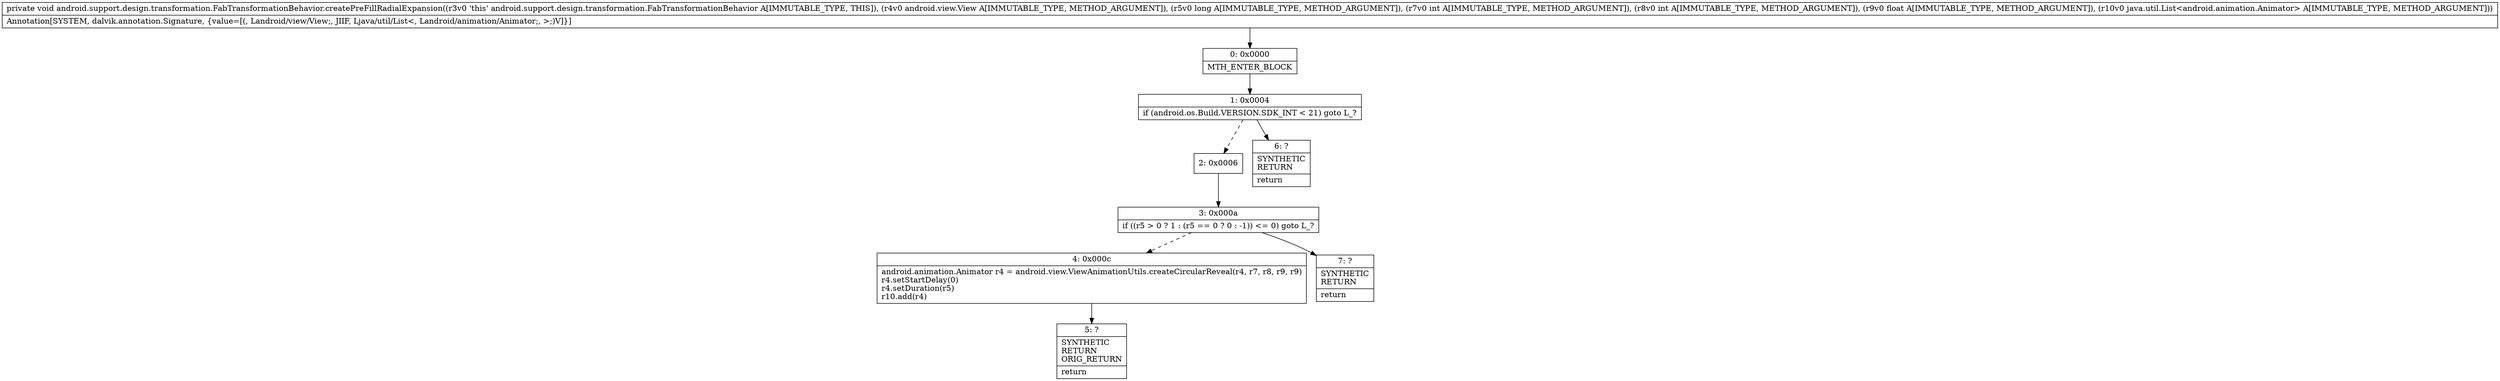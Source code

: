 digraph "CFG forandroid.support.design.transformation.FabTransformationBehavior.createPreFillRadialExpansion(Landroid\/view\/View;JIIFLjava\/util\/List;)V" {
Node_0 [shape=record,label="{0\:\ 0x0000|MTH_ENTER_BLOCK\l}"];
Node_1 [shape=record,label="{1\:\ 0x0004|if (android.os.Build.VERSION.SDK_INT \< 21) goto L_?\l}"];
Node_2 [shape=record,label="{2\:\ 0x0006}"];
Node_3 [shape=record,label="{3\:\ 0x000a|if ((r5 \> 0 ? 1 : (r5 == 0 ? 0 : \-1)) \<= 0) goto L_?\l}"];
Node_4 [shape=record,label="{4\:\ 0x000c|android.animation.Animator r4 = android.view.ViewAnimationUtils.createCircularReveal(r4, r7, r8, r9, r9)\lr4.setStartDelay(0)\lr4.setDuration(r5)\lr10.add(r4)\l}"];
Node_5 [shape=record,label="{5\:\ ?|SYNTHETIC\lRETURN\lORIG_RETURN\l|return\l}"];
Node_6 [shape=record,label="{6\:\ ?|SYNTHETIC\lRETURN\l|return\l}"];
Node_7 [shape=record,label="{7\:\ ?|SYNTHETIC\lRETURN\l|return\l}"];
MethodNode[shape=record,label="{private void android.support.design.transformation.FabTransformationBehavior.createPreFillRadialExpansion((r3v0 'this' android.support.design.transformation.FabTransformationBehavior A[IMMUTABLE_TYPE, THIS]), (r4v0 android.view.View A[IMMUTABLE_TYPE, METHOD_ARGUMENT]), (r5v0 long A[IMMUTABLE_TYPE, METHOD_ARGUMENT]), (r7v0 int A[IMMUTABLE_TYPE, METHOD_ARGUMENT]), (r8v0 int A[IMMUTABLE_TYPE, METHOD_ARGUMENT]), (r9v0 float A[IMMUTABLE_TYPE, METHOD_ARGUMENT]), (r10v0 java.util.List\<android.animation.Animator\> A[IMMUTABLE_TYPE, METHOD_ARGUMENT]))  | Annotation[SYSTEM, dalvik.annotation.Signature, \{value=[(, Landroid\/view\/View;, JIIF, Ljava\/util\/List\<, Landroid\/animation\/Animator;, \>;)V]\}]\l}"];
MethodNode -> Node_0;
Node_0 -> Node_1;
Node_1 -> Node_2[style=dashed];
Node_1 -> Node_6;
Node_2 -> Node_3;
Node_3 -> Node_4[style=dashed];
Node_3 -> Node_7;
Node_4 -> Node_5;
}

